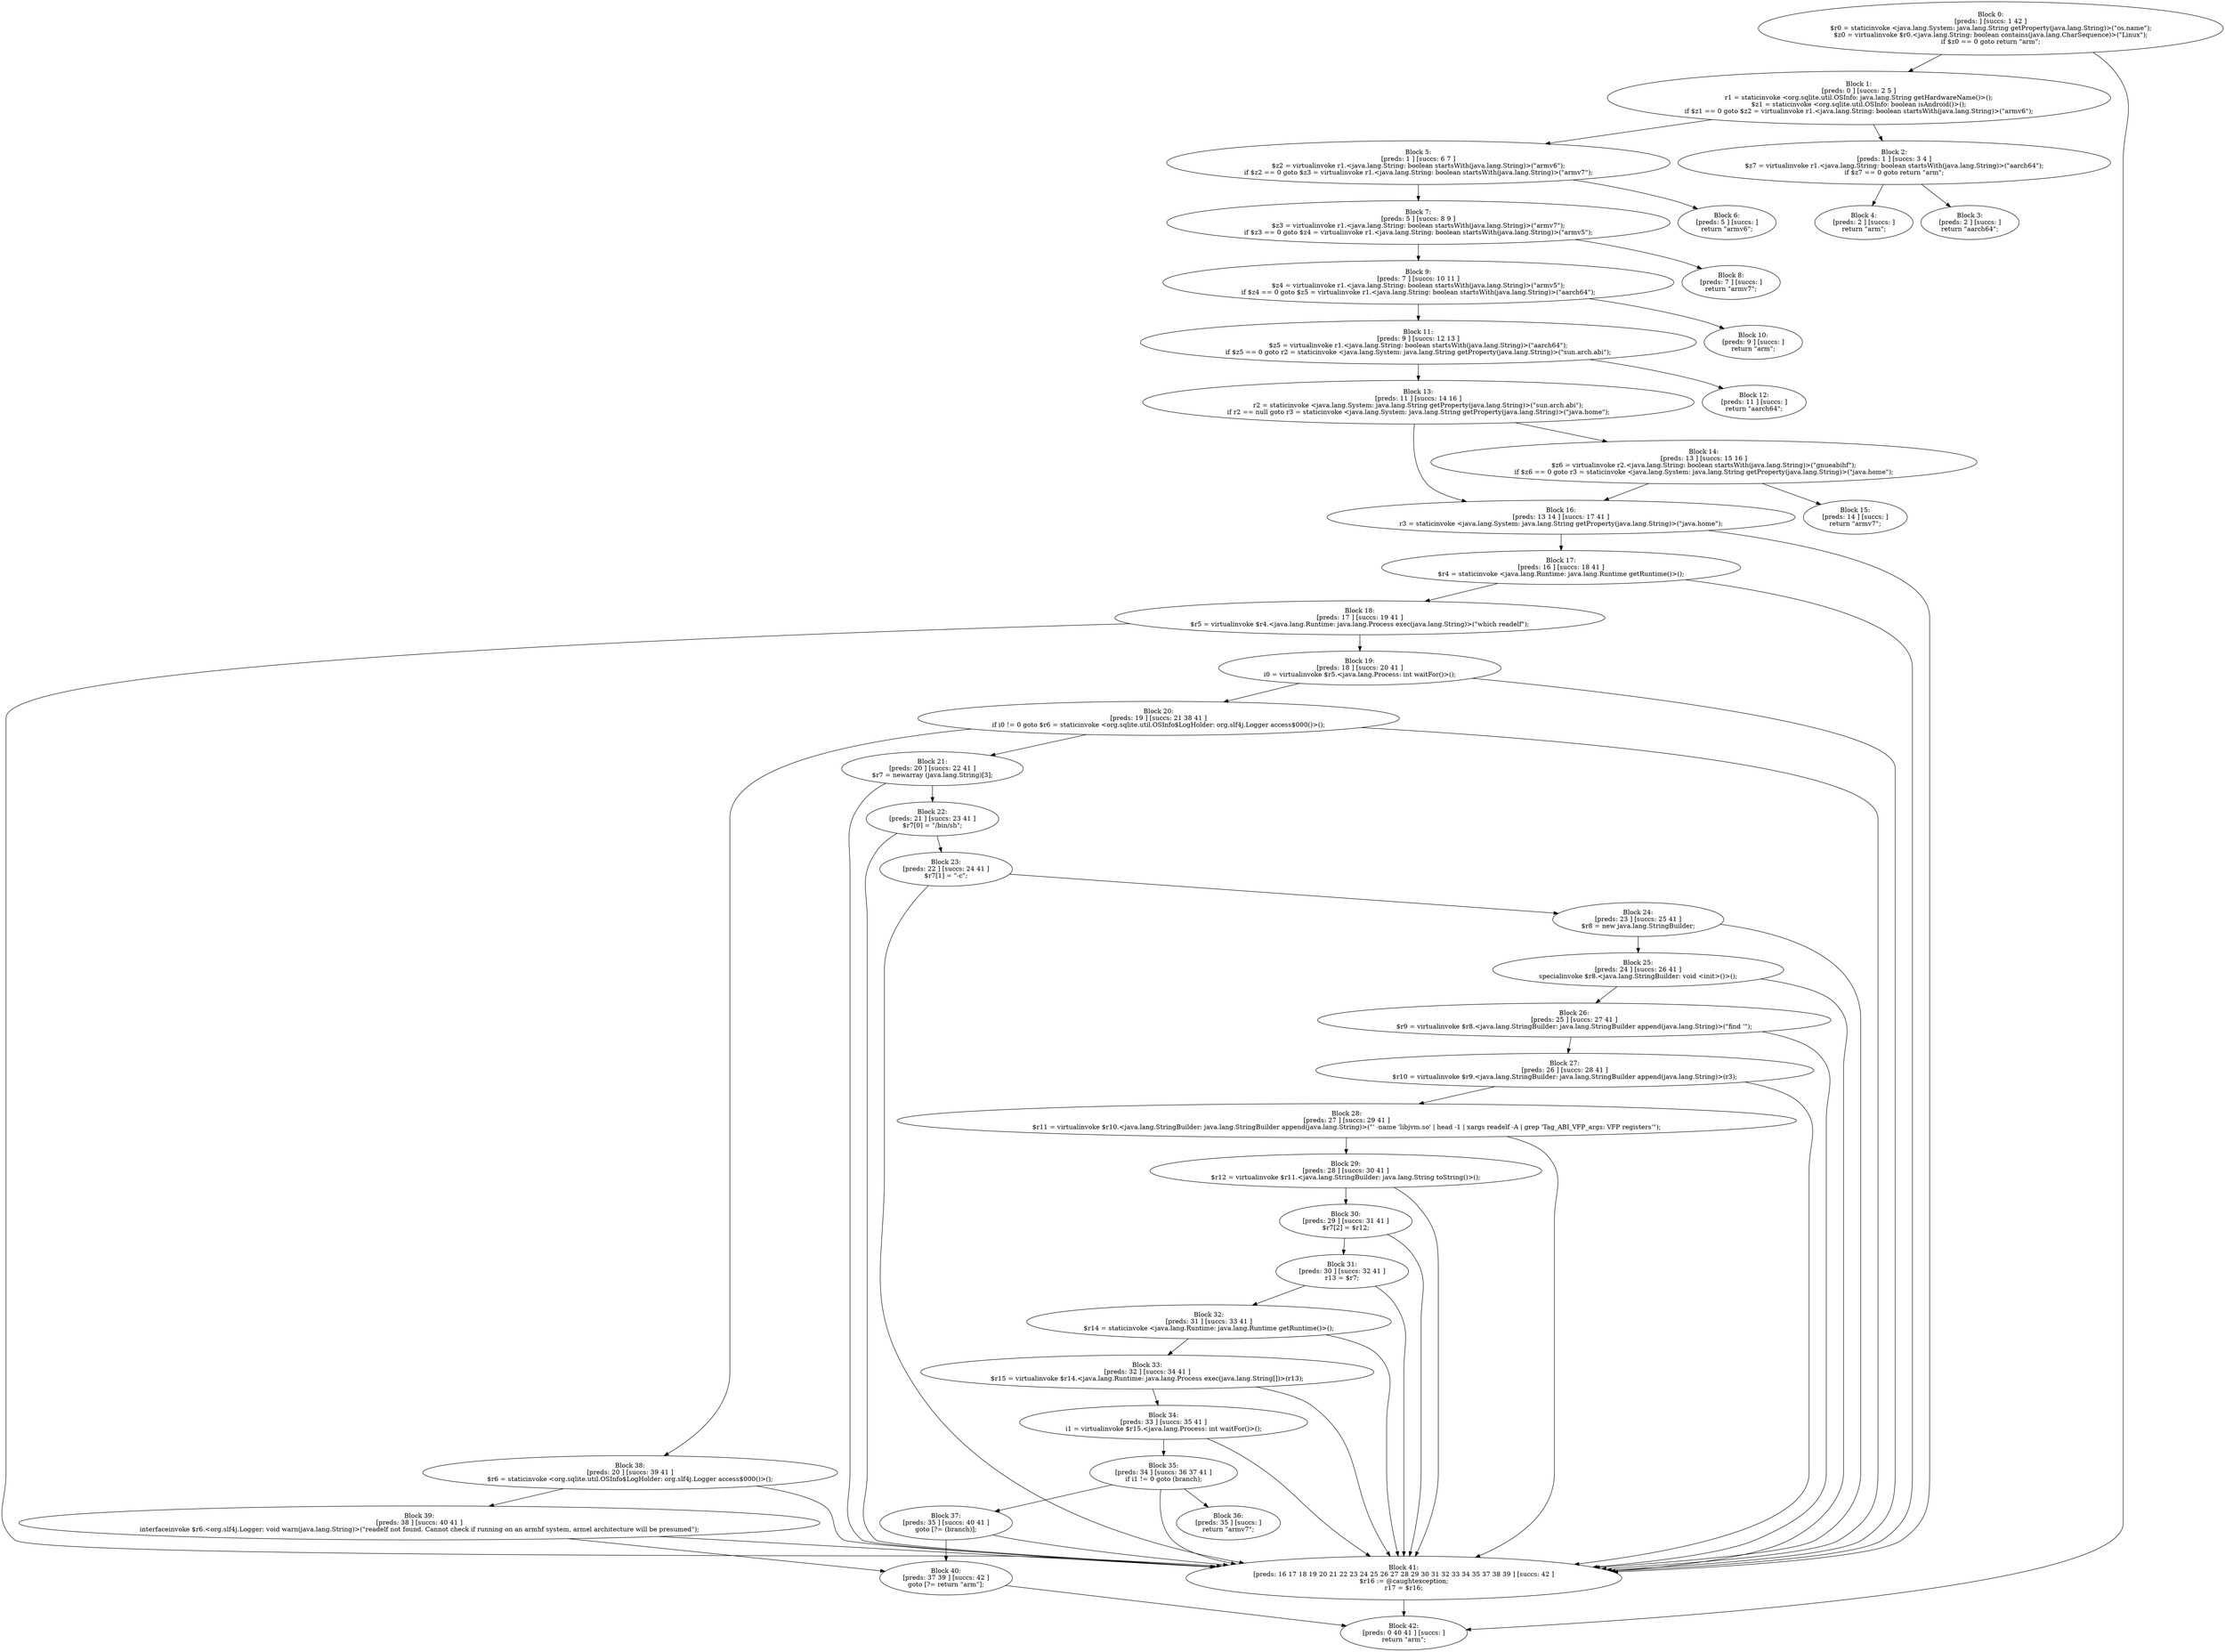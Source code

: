 digraph "unitGraph" {
    "Block 0:
[preds: ] [succs: 1 42 ]
$r0 = staticinvoke <java.lang.System: java.lang.String getProperty(java.lang.String)>(\"os.name\");
$z0 = virtualinvoke $r0.<java.lang.String: boolean contains(java.lang.CharSequence)>(\"Linux\");
if $z0 == 0 goto return \"arm\";
"
    "Block 1:
[preds: 0 ] [succs: 2 5 ]
r1 = staticinvoke <org.sqlite.util.OSInfo: java.lang.String getHardwareName()>();
$z1 = staticinvoke <org.sqlite.util.OSInfo: boolean isAndroid()>();
if $z1 == 0 goto $z2 = virtualinvoke r1.<java.lang.String: boolean startsWith(java.lang.String)>(\"armv6\");
"
    "Block 2:
[preds: 1 ] [succs: 3 4 ]
$z7 = virtualinvoke r1.<java.lang.String: boolean startsWith(java.lang.String)>(\"aarch64\");
if $z7 == 0 goto return \"arm\";
"
    "Block 3:
[preds: 2 ] [succs: ]
return \"aarch64\";
"
    "Block 4:
[preds: 2 ] [succs: ]
return \"arm\";
"
    "Block 5:
[preds: 1 ] [succs: 6 7 ]
$z2 = virtualinvoke r1.<java.lang.String: boolean startsWith(java.lang.String)>(\"armv6\");
if $z2 == 0 goto $z3 = virtualinvoke r1.<java.lang.String: boolean startsWith(java.lang.String)>(\"armv7\");
"
    "Block 6:
[preds: 5 ] [succs: ]
return \"armv6\";
"
    "Block 7:
[preds: 5 ] [succs: 8 9 ]
$z3 = virtualinvoke r1.<java.lang.String: boolean startsWith(java.lang.String)>(\"armv7\");
if $z3 == 0 goto $z4 = virtualinvoke r1.<java.lang.String: boolean startsWith(java.lang.String)>(\"armv5\");
"
    "Block 8:
[preds: 7 ] [succs: ]
return \"armv7\";
"
    "Block 9:
[preds: 7 ] [succs: 10 11 ]
$z4 = virtualinvoke r1.<java.lang.String: boolean startsWith(java.lang.String)>(\"armv5\");
if $z4 == 0 goto $z5 = virtualinvoke r1.<java.lang.String: boolean startsWith(java.lang.String)>(\"aarch64\");
"
    "Block 10:
[preds: 9 ] [succs: ]
return \"arm\";
"
    "Block 11:
[preds: 9 ] [succs: 12 13 ]
$z5 = virtualinvoke r1.<java.lang.String: boolean startsWith(java.lang.String)>(\"aarch64\");
if $z5 == 0 goto r2 = staticinvoke <java.lang.System: java.lang.String getProperty(java.lang.String)>(\"sun.arch.abi\");
"
    "Block 12:
[preds: 11 ] [succs: ]
return \"aarch64\";
"
    "Block 13:
[preds: 11 ] [succs: 14 16 ]
r2 = staticinvoke <java.lang.System: java.lang.String getProperty(java.lang.String)>(\"sun.arch.abi\");
if r2 == null goto r3 = staticinvoke <java.lang.System: java.lang.String getProperty(java.lang.String)>(\"java.home\");
"
    "Block 14:
[preds: 13 ] [succs: 15 16 ]
$z6 = virtualinvoke r2.<java.lang.String: boolean startsWith(java.lang.String)>(\"gnueabihf\");
if $z6 == 0 goto r3 = staticinvoke <java.lang.System: java.lang.String getProperty(java.lang.String)>(\"java.home\");
"
    "Block 15:
[preds: 14 ] [succs: ]
return \"armv7\";
"
    "Block 16:
[preds: 13 14 ] [succs: 17 41 ]
r3 = staticinvoke <java.lang.System: java.lang.String getProperty(java.lang.String)>(\"java.home\");
"
    "Block 17:
[preds: 16 ] [succs: 18 41 ]
$r4 = staticinvoke <java.lang.Runtime: java.lang.Runtime getRuntime()>();
"
    "Block 18:
[preds: 17 ] [succs: 19 41 ]
$r5 = virtualinvoke $r4.<java.lang.Runtime: java.lang.Process exec(java.lang.String)>(\"which readelf\");
"
    "Block 19:
[preds: 18 ] [succs: 20 41 ]
i0 = virtualinvoke $r5.<java.lang.Process: int waitFor()>();
"
    "Block 20:
[preds: 19 ] [succs: 21 38 41 ]
if i0 != 0 goto $r6 = staticinvoke <org.sqlite.util.OSInfo$LogHolder: org.slf4j.Logger access$000()>();
"
    "Block 21:
[preds: 20 ] [succs: 22 41 ]
$r7 = newarray (java.lang.String)[3];
"
    "Block 22:
[preds: 21 ] [succs: 23 41 ]
$r7[0] = \"/bin/sh\";
"
    "Block 23:
[preds: 22 ] [succs: 24 41 ]
$r7[1] = \"-c\";
"
    "Block 24:
[preds: 23 ] [succs: 25 41 ]
$r8 = new java.lang.StringBuilder;
"
    "Block 25:
[preds: 24 ] [succs: 26 41 ]
specialinvoke $r8.<java.lang.StringBuilder: void <init>()>();
"
    "Block 26:
[preds: 25 ] [succs: 27 41 ]
$r9 = virtualinvoke $r8.<java.lang.StringBuilder: java.lang.StringBuilder append(java.lang.String)>(\"find \'\");
"
    "Block 27:
[preds: 26 ] [succs: 28 41 ]
$r10 = virtualinvoke $r9.<java.lang.StringBuilder: java.lang.StringBuilder append(java.lang.String)>(r3);
"
    "Block 28:
[preds: 27 ] [succs: 29 41 ]
$r11 = virtualinvoke $r10.<java.lang.StringBuilder: java.lang.StringBuilder append(java.lang.String)>(\"\' -name \'libjvm.so\' | head -1 | xargs readelf -A | grep \'Tag_ABI_VFP_args: VFP registers\'\");
"
    "Block 29:
[preds: 28 ] [succs: 30 41 ]
$r12 = virtualinvoke $r11.<java.lang.StringBuilder: java.lang.String toString()>();
"
    "Block 30:
[preds: 29 ] [succs: 31 41 ]
$r7[2] = $r12;
"
    "Block 31:
[preds: 30 ] [succs: 32 41 ]
r13 = $r7;
"
    "Block 32:
[preds: 31 ] [succs: 33 41 ]
$r14 = staticinvoke <java.lang.Runtime: java.lang.Runtime getRuntime()>();
"
    "Block 33:
[preds: 32 ] [succs: 34 41 ]
$r15 = virtualinvoke $r14.<java.lang.Runtime: java.lang.Process exec(java.lang.String[])>(r13);
"
    "Block 34:
[preds: 33 ] [succs: 35 41 ]
i1 = virtualinvoke $r15.<java.lang.Process: int waitFor()>();
"
    "Block 35:
[preds: 34 ] [succs: 36 37 41 ]
if i1 != 0 goto (branch);
"
    "Block 36:
[preds: 35 ] [succs: ]
return \"armv7\";
"
    "Block 37:
[preds: 35 ] [succs: 40 41 ]
goto [?= (branch)];
"
    "Block 38:
[preds: 20 ] [succs: 39 41 ]
$r6 = staticinvoke <org.sqlite.util.OSInfo$LogHolder: org.slf4j.Logger access$000()>();
"
    "Block 39:
[preds: 38 ] [succs: 40 41 ]
interfaceinvoke $r6.<org.slf4j.Logger: void warn(java.lang.String)>(\"readelf not found. Cannot check if running on an armhf system, armel architecture will be presumed\");
"
    "Block 40:
[preds: 37 39 ] [succs: 42 ]
goto [?= return \"arm\"];
"
    "Block 41:
[preds: 16 17 18 19 20 21 22 23 24 25 26 27 28 29 30 31 32 33 34 35 37 38 39 ] [succs: 42 ]
$r16 := @caughtexception;
r17 = $r16;
"
    "Block 42:
[preds: 0 40 41 ] [succs: ]
return \"arm\";
"
    "Block 0:
[preds: ] [succs: 1 42 ]
$r0 = staticinvoke <java.lang.System: java.lang.String getProperty(java.lang.String)>(\"os.name\");
$z0 = virtualinvoke $r0.<java.lang.String: boolean contains(java.lang.CharSequence)>(\"Linux\");
if $z0 == 0 goto return \"arm\";
"->"Block 1:
[preds: 0 ] [succs: 2 5 ]
r1 = staticinvoke <org.sqlite.util.OSInfo: java.lang.String getHardwareName()>();
$z1 = staticinvoke <org.sqlite.util.OSInfo: boolean isAndroid()>();
if $z1 == 0 goto $z2 = virtualinvoke r1.<java.lang.String: boolean startsWith(java.lang.String)>(\"armv6\");
";
    "Block 0:
[preds: ] [succs: 1 42 ]
$r0 = staticinvoke <java.lang.System: java.lang.String getProperty(java.lang.String)>(\"os.name\");
$z0 = virtualinvoke $r0.<java.lang.String: boolean contains(java.lang.CharSequence)>(\"Linux\");
if $z0 == 0 goto return \"arm\";
"->"Block 42:
[preds: 0 40 41 ] [succs: ]
return \"arm\";
";
    "Block 1:
[preds: 0 ] [succs: 2 5 ]
r1 = staticinvoke <org.sqlite.util.OSInfo: java.lang.String getHardwareName()>();
$z1 = staticinvoke <org.sqlite.util.OSInfo: boolean isAndroid()>();
if $z1 == 0 goto $z2 = virtualinvoke r1.<java.lang.String: boolean startsWith(java.lang.String)>(\"armv6\");
"->"Block 2:
[preds: 1 ] [succs: 3 4 ]
$z7 = virtualinvoke r1.<java.lang.String: boolean startsWith(java.lang.String)>(\"aarch64\");
if $z7 == 0 goto return \"arm\";
";
    "Block 1:
[preds: 0 ] [succs: 2 5 ]
r1 = staticinvoke <org.sqlite.util.OSInfo: java.lang.String getHardwareName()>();
$z1 = staticinvoke <org.sqlite.util.OSInfo: boolean isAndroid()>();
if $z1 == 0 goto $z2 = virtualinvoke r1.<java.lang.String: boolean startsWith(java.lang.String)>(\"armv6\");
"->"Block 5:
[preds: 1 ] [succs: 6 7 ]
$z2 = virtualinvoke r1.<java.lang.String: boolean startsWith(java.lang.String)>(\"armv6\");
if $z2 == 0 goto $z3 = virtualinvoke r1.<java.lang.String: boolean startsWith(java.lang.String)>(\"armv7\");
";
    "Block 2:
[preds: 1 ] [succs: 3 4 ]
$z7 = virtualinvoke r1.<java.lang.String: boolean startsWith(java.lang.String)>(\"aarch64\");
if $z7 == 0 goto return \"arm\";
"->"Block 3:
[preds: 2 ] [succs: ]
return \"aarch64\";
";
    "Block 2:
[preds: 1 ] [succs: 3 4 ]
$z7 = virtualinvoke r1.<java.lang.String: boolean startsWith(java.lang.String)>(\"aarch64\");
if $z7 == 0 goto return \"arm\";
"->"Block 4:
[preds: 2 ] [succs: ]
return \"arm\";
";
    "Block 5:
[preds: 1 ] [succs: 6 7 ]
$z2 = virtualinvoke r1.<java.lang.String: boolean startsWith(java.lang.String)>(\"armv6\");
if $z2 == 0 goto $z3 = virtualinvoke r1.<java.lang.String: boolean startsWith(java.lang.String)>(\"armv7\");
"->"Block 6:
[preds: 5 ] [succs: ]
return \"armv6\";
";
    "Block 5:
[preds: 1 ] [succs: 6 7 ]
$z2 = virtualinvoke r1.<java.lang.String: boolean startsWith(java.lang.String)>(\"armv6\");
if $z2 == 0 goto $z3 = virtualinvoke r1.<java.lang.String: boolean startsWith(java.lang.String)>(\"armv7\");
"->"Block 7:
[preds: 5 ] [succs: 8 9 ]
$z3 = virtualinvoke r1.<java.lang.String: boolean startsWith(java.lang.String)>(\"armv7\");
if $z3 == 0 goto $z4 = virtualinvoke r1.<java.lang.String: boolean startsWith(java.lang.String)>(\"armv5\");
";
    "Block 7:
[preds: 5 ] [succs: 8 9 ]
$z3 = virtualinvoke r1.<java.lang.String: boolean startsWith(java.lang.String)>(\"armv7\");
if $z3 == 0 goto $z4 = virtualinvoke r1.<java.lang.String: boolean startsWith(java.lang.String)>(\"armv5\");
"->"Block 8:
[preds: 7 ] [succs: ]
return \"armv7\";
";
    "Block 7:
[preds: 5 ] [succs: 8 9 ]
$z3 = virtualinvoke r1.<java.lang.String: boolean startsWith(java.lang.String)>(\"armv7\");
if $z3 == 0 goto $z4 = virtualinvoke r1.<java.lang.String: boolean startsWith(java.lang.String)>(\"armv5\");
"->"Block 9:
[preds: 7 ] [succs: 10 11 ]
$z4 = virtualinvoke r1.<java.lang.String: boolean startsWith(java.lang.String)>(\"armv5\");
if $z4 == 0 goto $z5 = virtualinvoke r1.<java.lang.String: boolean startsWith(java.lang.String)>(\"aarch64\");
";
    "Block 9:
[preds: 7 ] [succs: 10 11 ]
$z4 = virtualinvoke r1.<java.lang.String: boolean startsWith(java.lang.String)>(\"armv5\");
if $z4 == 0 goto $z5 = virtualinvoke r1.<java.lang.String: boolean startsWith(java.lang.String)>(\"aarch64\");
"->"Block 10:
[preds: 9 ] [succs: ]
return \"arm\";
";
    "Block 9:
[preds: 7 ] [succs: 10 11 ]
$z4 = virtualinvoke r1.<java.lang.String: boolean startsWith(java.lang.String)>(\"armv5\");
if $z4 == 0 goto $z5 = virtualinvoke r1.<java.lang.String: boolean startsWith(java.lang.String)>(\"aarch64\");
"->"Block 11:
[preds: 9 ] [succs: 12 13 ]
$z5 = virtualinvoke r1.<java.lang.String: boolean startsWith(java.lang.String)>(\"aarch64\");
if $z5 == 0 goto r2 = staticinvoke <java.lang.System: java.lang.String getProperty(java.lang.String)>(\"sun.arch.abi\");
";
    "Block 11:
[preds: 9 ] [succs: 12 13 ]
$z5 = virtualinvoke r1.<java.lang.String: boolean startsWith(java.lang.String)>(\"aarch64\");
if $z5 == 0 goto r2 = staticinvoke <java.lang.System: java.lang.String getProperty(java.lang.String)>(\"sun.arch.abi\");
"->"Block 12:
[preds: 11 ] [succs: ]
return \"aarch64\";
";
    "Block 11:
[preds: 9 ] [succs: 12 13 ]
$z5 = virtualinvoke r1.<java.lang.String: boolean startsWith(java.lang.String)>(\"aarch64\");
if $z5 == 0 goto r2 = staticinvoke <java.lang.System: java.lang.String getProperty(java.lang.String)>(\"sun.arch.abi\");
"->"Block 13:
[preds: 11 ] [succs: 14 16 ]
r2 = staticinvoke <java.lang.System: java.lang.String getProperty(java.lang.String)>(\"sun.arch.abi\");
if r2 == null goto r3 = staticinvoke <java.lang.System: java.lang.String getProperty(java.lang.String)>(\"java.home\");
";
    "Block 13:
[preds: 11 ] [succs: 14 16 ]
r2 = staticinvoke <java.lang.System: java.lang.String getProperty(java.lang.String)>(\"sun.arch.abi\");
if r2 == null goto r3 = staticinvoke <java.lang.System: java.lang.String getProperty(java.lang.String)>(\"java.home\");
"->"Block 14:
[preds: 13 ] [succs: 15 16 ]
$z6 = virtualinvoke r2.<java.lang.String: boolean startsWith(java.lang.String)>(\"gnueabihf\");
if $z6 == 0 goto r3 = staticinvoke <java.lang.System: java.lang.String getProperty(java.lang.String)>(\"java.home\");
";
    "Block 13:
[preds: 11 ] [succs: 14 16 ]
r2 = staticinvoke <java.lang.System: java.lang.String getProperty(java.lang.String)>(\"sun.arch.abi\");
if r2 == null goto r3 = staticinvoke <java.lang.System: java.lang.String getProperty(java.lang.String)>(\"java.home\");
"->"Block 16:
[preds: 13 14 ] [succs: 17 41 ]
r3 = staticinvoke <java.lang.System: java.lang.String getProperty(java.lang.String)>(\"java.home\");
";
    "Block 14:
[preds: 13 ] [succs: 15 16 ]
$z6 = virtualinvoke r2.<java.lang.String: boolean startsWith(java.lang.String)>(\"gnueabihf\");
if $z6 == 0 goto r3 = staticinvoke <java.lang.System: java.lang.String getProperty(java.lang.String)>(\"java.home\");
"->"Block 15:
[preds: 14 ] [succs: ]
return \"armv7\";
";
    "Block 14:
[preds: 13 ] [succs: 15 16 ]
$z6 = virtualinvoke r2.<java.lang.String: boolean startsWith(java.lang.String)>(\"gnueabihf\");
if $z6 == 0 goto r3 = staticinvoke <java.lang.System: java.lang.String getProperty(java.lang.String)>(\"java.home\");
"->"Block 16:
[preds: 13 14 ] [succs: 17 41 ]
r3 = staticinvoke <java.lang.System: java.lang.String getProperty(java.lang.String)>(\"java.home\");
";
    "Block 16:
[preds: 13 14 ] [succs: 17 41 ]
r3 = staticinvoke <java.lang.System: java.lang.String getProperty(java.lang.String)>(\"java.home\");
"->"Block 17:
[preds: 16 ] [succs: 18 41 ]
$r4 = staticinvoke <java.lang.Runtime: java.lang.Runtime getRuntime()>();
";
    "Block 16:
[preds: 13 14 ] [succs: 17 41 ]
r3 = staticinvoke <java.lang.System: java.lang.String getProperty(java.lang.String)>(\"java.home\");
"->"Block 41:
[preds: 16 17 18 19 20 21 22 23 24 25 26 27 28 29 30 31 32 33 34 35 37 38 39 ] [succs: 42 ]
$r16 := @caughtexception;
r17 = $r16;
";
    "Block 17:
[preds: 16 ] [succs: 18 41 ]
$r4 = staticinvoke <java.lang.Runtime: java.lang.Runtime getRuntime()>();
"->"Block 18:
[preds: 17 ] [succs: 19 41 ]
$r5 = virtualinvoke $r4.<java.lang.Runtime: java.lang.Process exec(java.lang.String)>(\"which readelf\");
";
    "Block 17:
[preds: 16 ] [succs: 18 41 ]
$r4 = staticinvoke <java.lang.Runtime: java.lang.Runtime getRuntime()>();
"->"Block 41:
[preds: 16 17 18 19 20 21 22 23 24 25 26 27 28 29 30 31 32 33 34 35 37 38 39 ] [succs: 42 ]
$r16 := @caughtexception;
r17 = $r16;
";
    "Block 18:
[preds: 17 ] [succs: 19 41 ]
$r5 = virtualinvoke $r4.<java.lang.Runtime: java.lang.Process exec(java.lang.String)>(\"which readelf\");
"->"Block 19:
[preds: 18 ] [succs: 20 41 ]
i0 = virtualinvoke $r5.<java.lang.Process: int waitFor()>();
";
    "Block 18:
[preds: 17 ] [succs: 19 41 ]
$r5 = virtualinvoke $r4.<java.lang.Runtime: java.lang.Process exec(java.lang.String)>(\"which readelf\");
"->"Block 41:
[preds: 16 17 18 19 20 21 22 23 24 25 26 27 28 29 30 31 32 33 34 35 37 38 39 ] [succs: 42 ]
$r16 := @caughtexception;
r17 = $r16;
";
    "Block 19:
[preds: 18 ] [succs: 20 41 ]
i0 = virtualinvoke $r5.<java.lang.Process: int waitFor()>();
"->"Block 20:
[preds: 19 ] [succs: 21 38 41 ]
if i0 != 0 goto $r6 = staticinvoke <org.sqlite.util.OSInfo$LogHolder: org.slf4j.Logger access$000()>();
";
    "Block 19:
[preds: 18 ] [succs: 20 41 ]
i0 = virtualinvoke $r5.<java.lang.Process: int waitFor()>();
"->"Block 41:
[preds: 16 17 18 19 20 21 22 23 24 25 26 27 28 29 30 31 32 33 34 35 37 38 39 ] [succs: 42 ]
$r16 := @caughtexception;
r17 = $r16;
";
    "Block 20:
[preds: 19 ] [succs: 21 38 41 ]
if i0 != 0 goto $r6 = staticinvoke <org.sqlite.util.OSInfo$LogHolder: org.slf4j.Logger access$000()>();
"->"Block 21:
[preds: 20 ] [succs: 22 41 ]
$r7 = newarray (java.lang.String)[3];
";
    "Block 20:
[preds: 19 ] [succs: 21 38 41 ]
if i0 != 0 goto $r6 = staticinvoke <org.sqlite.util.OSInfo$LogHolder: org.slf4j.Logger access$000()>();
"->"Block 38:
[preds: 20 ] [succs: 39 41 ]
$r6 = staticinvoke <org.sqlite.util.OSInfo$LogHolder: org.slf4j.Logger access$000()>();
";
    "Block 20:
[preds: 19 ] [succs: 21 38 41 ]
if i0 != 0 goto $r6 = staticinvoke <org.sqlite.util.OSInfo$LogHolder: org.slf4j.Logger access$000()>();
"->"Block 41:
[preds: 16 17 18 19 20 21 22 23 24 25 26 27 28 29 30 31 32 33 34 35 37 38 39 ] [succs: 42 ]
$r16 := @caughtexception;
r17 = $r16;
";
    "Block 21:
[preds: 20 ] [succs: 22 41 ]
$r7 = newarray (java.lang.String)[3];
"->"Block 22:
[preds: 21 ] [succs: 23 41 ]
$r7[0] = \"/bin/sh\";
";
    "Block 21:
[preds: 20 ] [succs: 22 41 ]
$r7 = newarray (java.lang.String)[3];
"->"Block 41:
[preds: 16 17 18 19 20 21 22 23 24 25 26 27 28 29 30 31 32 33 34 35 37 38 39 ] [succs: 42 ]
$r16 := @caughtexception;
r17 = $r16;
";
    "Block 22:
[preds: 21 ] [succs: 23 41 ]
$r7[0] = \"/bin/sh\";
"->"Block 23:
[preds: 22 ] [succs: 24 41 ]
$r7[1] = \"-c\";
";
    "Block 22:
[preds: 21 ] [succs: 23 41 ]
$r7[0] = \"/bin/sh\";
"->"Block 41:
[preds: 16 17 18 19 20 21 22 23 24 25 26 27 28 29 30 31 32 33 34 35 37 38 39 ] [succs: 42 ]
$r16 := @caughtexception;
r17 = $r16;
";
    "Block 23:
[preds: 22 ] [succs: 24 41 ]
$r7[1] = \"-c\";
"->"Block 24:
[preds: 23 ] [succs: 25 41 ]
$r8 = new java.lang.StringBuilder;
";
    "Block 23:
[preds: 22 ] [succs: 24 41 ]
$r7[1] = \"-c\";
"->"Block 41:
[preds: 16 17 18 19 20 21 22 23 24 25 26 27 28 29 30 31 32 33 34 35 37 38 39 ] [succs: 42 ]
$r16 := @caughtexception;
r17 = $r16;
";
    "Block 24:
[preds: 23 ] [succs: 25 41 ]
$r8 = new java.lang.StringBuilder;
"->"Block 25:
[preds: 24 ] [succs: 26 41 ]
specialinvoke $r8.<java.lang.StringBuilder: void <init>()>();
";
    "Block 24:
[preds: 23 ] [succs: 25 41 ]
$r8 = new java.lang.StringBuilder;
"->"Block 41:
[preds: 16 17 18 19 20 21 22 23 24 25 26 27 28 29 30 31 32 33 34 35 37 38 39 ] [succs: 42 ]
$r16 := @caughtexception;
r17 = $r16;
";
    "Block 25:
[preds: 24 ] [succs: 26 41 ]
specialinvoke $r8.<java.lang.StringBuilder: void <init>()>();
"->"Block 26:
[preds: 25 ] [succs: 27 41 ]
$r9 = virtualinvoke $r8.<java.lang.StringBuilder: java.lang.StringBuilder append(java.lang.String)>(\"find \'\");
";
    "Block 25:
[preds: 24 ] [succs: 26 41 ]
specialinvoke $r8.<java.lang.StringBuilder: void <init>()>();
"->"Block 41:
[preds: 16 17 18 19 20 21 22 23 24 25 26 27 28 29 30 31 32 33 34 35 37 38 39 ] [succs: 42 ]
$r16 := @caughtexception;
r17 = $r16;
";
    "Block 26:
[preds: 25 ] [succs: 27 41 ]
$r9 = virtualinvoke $r8.<java.lang.StringBuilder: java.lang.StringBuilder append(java.lang.String)>(\"find \'\");
"->"Block 27:
[preds: 26 ] [succs: 28 41 ]
$r10 = virtualinvoke $r9.<java.lang.StringBuilder: java.lang.StringBuilder append(java.lang.String)>(r3);
";
    "Block 26:
[preds: 25 ] [succs: 27 41 ]
$r9 = virtualinvoke $r8.<java.lang.StringBuilder: java.lang.StringBuilder append(java.lang.String)>(\"find \'\");
"->"Block 41:
[preds: 16 17 18 19 20 21 22 23 24 25 26 27 28 29 30 31 32 33 34 35 37 38 39 ] [succs: 42 ]
$r16 := @caughtexception;
r17 = $r16;
";
    "Block 27:
[preds: 26 ] [succs: 28 41 ]
$r10 = virtualinvoke $r9.<java.lang.StringBuilder: java.lang.StringBuilder append(java.lang.String)>(r3);
"->"Block 28:
[preds: 27 ] [succs: 29 41 ]
$r11 = virtualinvoke $r10.<java.lang.StringBuilder: java.lang.StringBuilder append(java.lang.String)>(\"\' -name \'libjvm.so\' | head -1 | xargs readelf -A | grep \'Tag_ABI_VFP_args: VFP registers\'\");
";
    "Block 27:
[preds: 26 ] [succs: 28 41 ]
$r10 = virtualinvoke $r9.<java.lang.StringBuilder: java.lang.StringBuilder append(java.lang.String)>(r3);
"->"Block 41:
[preds: 16 17 18 19 20 21 22 23 24 25 26 27 28 29 30 31 32 33 34 35 37 38 39 ] [succs: 42 ]
$r16 := @caughtexception;
r17 = $r16;
";
    "Block 28:
[preds: 27 ] [succs: 29 41 ]
$r11 = virtualinvoke $r10.<java.lang.StringBuilder: java.lang.StringBuilder append(java.lang.String)>(\"\' -name \'libjvm.so\' | head -1 | xargs readelf -A | grep \'Tag_ABI_VFP_args: VFP registers\'\");
"->"Block 29:
[preds: 28 ] [succs: 30 41 ]
$r12 = virtualinvoke $r11.<java.lang.StringBuilder: java.lang.String toString()>();
";
    "Block 28:
[preds: 27 ] [succs: 29 41 ]
$r11 = virtualinvoke $r10.<java.lang.StringBuilder: java.lang.StringBuilder append(java.lang.String)>(\"\' -name \'libjvm.so\' | head -1 | xargs readelf -A | grep \'Tag_ABI_VFP_args: VFP registers\'\");
"->"Block 41:
[preds: 16 17 18 19 20 21 22 23 24 25 26 27 28 29 30 31 32 33 34 35 37 38 39 ] [succs: 42 ]
$r16 := @caughtexception;
r17 = $r16;
";
    "Block 29:
[preds: 28 ] [succs: 30 41 ]
$r12 = virtualinvoke $r11.<java.lang.StringBuilder: java.lang.String toString()>();
"->"Block 30:
[preds: 29 ] [succs: 31 41 ]
$r7[2] = $r12;
";
    "Block 29:
[preds: 28 ] [succs: 30 41 ]
$r12 = virtualinvoke $r11.<java.lang.StringBuilder: java.lang.String toString()>();
"->"Block 41:
[preds: 16 17 18 19 20 21 22 23 24 25 26 27 28 29 30 31 32 33 34 35 37 38 39 ] [succs: 42 ]
$r16 := @caughtexception;
r17 = $r16;
";
    "Block 30:
[preds: 29 ] [succs: 31 41 ]
$r7[2] = $r12;
"->"Block 31:
[preds: 30 ] [succs: 32 41 ]
r13 = $r7;
";
    "Block 30:
[preds: 29 ] [succs: 31 41 ]
$r7[2] = $r12;
"->"Block 41:
[preds: 16 17 18 19 20 21 22 23 24 25 26 27 28 29 30 31 32 33 34 35 37 38 39 ] [succs: 42 ]
$r16 := @caughtexception;
r17 = $r16;
";
    "Block 31:
[preds: 30 ] [succs: 32 41 ]
r13 = $r7;
"->"Block 32:
[preds: 31 ] [succs: 33 41 ]
$r14 = staticinvoke <java.lang.Runtime: java.lang.Runtime getRuntime()>();
";
    "Block 31:
[preds: 30 ] [succs: 32 41 ]
r13 = $r7;
"->"Block 41:
[preds: 16 17 18 19 20 21 22 23 24 25 26 27 28 29 30 31 32 33 34 35 37 38 39 ] [succs: 42 ]
$r16 := @caughtexception;
r17 = $r16;
";
    "Block 32:
[preds: 31 ] [succs: 33 41 ]
$r14 = staticinvoke <java.lang.Runtime: java.lang.Runtime getRuntime()>();
"->"Block 33:
[preds: 32 ] [succs: 34 41 ]
$r15 = virtualinvoke $r14.<java.lang.Runtime: java.lang.Process exec(java.lang.String[])>(r13);
";
    "Block 32:
[preds: 31 ] [succs: 33 41 ]
$r14 = staticinvoke <java.lang.Runtime: java.lang.Runtime getRuntime()>();
"->"Block 41:
[preds: 16 17 18 19 20 21 22 23 24 25 26 27 28 29 30 31 32 33 34 35 37 38 39 ] [succs: 42 ]
$r16 := @caughtexception;
r17 = $r16;
";
    "Block 33:
[preds: 32 ] [succs: 34 41 ]
$r15 = virtualinvoke $r14.<java.lang.Runtime: java.lang.Process exec(java.lang.String[])>(r13);
"->"Block 34:
[preds: 33 ] [succs: 35 41 ]
i1 = virtualinvoke $r15.<java.lang.Process: int waitFor()>();
";
    "Block 33:
[preds: 32 ] [succs: 34 41 ]
$r15 = virtualinvoke $r14.<java.lang.Runtime: java.lang.Process exec(java.lang.String[])>(r13);
"->"Block 41:
[preds: 16 17 18 19 20 21 22 23 24 25 26 27 28 29 30 31 32 33 34 35 37 38 39 ] [succs: 42 ]
$r16 := @caughtexception;
r17 = $r16;
";
    "Block 34:
[preds: 33 ] [succs: 35 41 ]
i1 = virtualinvoke $r15.<java.lang.Process: int waitFor()>();
"->"Block 35:
[preds: 34 ] [succs: 36 37 41 ]
if i1 != 0 goto (branch);
";
    "Block 34:
[preds: 33 ] [succs: 35 41 ]
i1 = virtualinvoke $r15.<java.lang.Process: int waitFor()>();
"->"Block 41:
[preds: 16 17 18 19 20 21 22 23 24 25 26 27 28 29 30 31 32 33 34 35 37 38 39 ] [succs: 42 ]
$r16 := @caughtexception;
r17 = $r16;
";
    "Block 35:
[preds: 34 ] [succs: 36 37 41 ]
if i1 != 0 goto (branch);
"->"Block 36:
[preds: 35 ] [succs: ]
return \"armv7\";
";
    "Block 35:
[preds: 34 ] [succs: 36 37 41 ]
if i1 != 0 goto (branch);
"->"Block 37:
[preds: 35 ] [succs: 40 41 ]
goto [?= (branch)];
";
    "Block 35:
[preds: 34 ] [succs: 36 37 41 ]
if i1 != 0 goto (branch);
"->"Block 41:
[preds: 16 17 18 19 20 21 22 23 24 25 26 27 28 29 30 31 32 33 34 35 37 38 39 ] [succs: 42 ]
$r16 := @caughtexception;
r17 = $r16;
";
    "Block 37:
[preds: 35 ] [succs: 40 41 ]
goto [?= (branch)];
"->"Block 40:
[preds: 37 39 ] [succs: 42 ]
goto [?= return \"arm\"];
";
    "Block 37:
[preds: 35 ] [succs: 40 41 ]
goto [?= (branch)];
"->"Block 41:
[preds: 16 17 18 19 20 21 22 23 24 25 26 27 28 29 30 31 32 33 34 35 37 38 39 ] [succs: 42 ]
$r16 := @caughtexception;
r17 = $r16;
";
    "Block 38:
[preds: 20 ] [succs: 39 41 ]
$r6 = staticinvoke <org.sqlite.util.OSInfo$LogHolder: org.slf4j.Logger access$000()>();
"->"Block 39:
[preds: 38 ] [succs: 40 41 ]
interfaceinvoke $r6.<org.slf4j.Logger: void warn(java.lang.String)>(\"readelf not found. Cannot check if running on an armhf system, armel architecture will be presumed\");
";
    "Block 38:
[preds: 20 ] [succs: 39 41 ]
$r6 = staticinvoke <org.sqlite.util.OSInfo$LogHolder: org.slf4j.Logger access$000()>();
"->"Block 41:
[preds: 16 17 18 19 20 21 22 23 24 25 26 27 28 29 30 31 32 33 34 35 37 38 39 ] [succs: 42 ]
$r16 := @caughtexception;
r17 = $r16;
";
    "Block 39:
[preds: 38 ] [succs: 40 41 ]
interfaceinvoke $r6.<org.slf4j.Logger: void warn(java.lang.String)>(\"readelf not found. Cannot check if running on an armhf system, armel architecture will be presumed\");
"->"Block 40:
[preds: 37 39 ] [succs: 42 ]
goto [?= return \"arm\"];
";
    "Block 39:
[preds: 38 ] [succs: 40 41 ]
interfaceinvoke $r6.<org.slf4j.Logger: void warn(java.lang.String)>(\"readelf not found. Cannot check if running on an armhf system, armel architecture will be presumed\");
"->"Block 41:
[preds: 16 17 18 19 20 21 22 23 24 25 26 27 28 29 30 31 32 33 34 35 37 38 39 ] [succs: 42 ]
$r16 := @caughtexception;
r17 = $r16;
";
    "Block 40:
[preds: 37 39 ] [succs: 42 ]
goto [?= return \"arm\"];
"->"Block 42:
[preds: 0 40 41 ] [succs: ]
return \"arm\";
";
    "Block 41:
[preds: 16 17 18 19 20 21 22 23 24 25 26 27 28 29 30 31 32 33 34 35 37 38 39 ] [succs: 42 ]
$r16 := @caughtexception;
r17 = $r16;
"->"Block 42:
[preds: 0 40 41 ] [succs: ]
return \"arm\";
";
}

